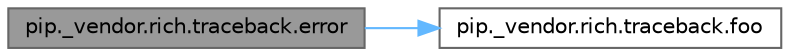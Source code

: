 digraph "pip._vendor.rich.traceback.error"
{
 // LATEX_PDF_SIZE
  bgcolor="transparent";
  edge [fontname=Helvetica,fontsize=10,labelfontname=Helvetica,labelfontsize=10];
  node [fontname=Helvetica,fontsize=10,shape=box,height=0.2,width=0.4];
  rankdir="LR";
  Node1 [id="Node000001",label="pip._vendor.rich.traceback.error",height=0.2,width=0.4,color="gray40", fillcolor="grey60", style="filled", fontcolor="black",tooltip=" "];
  Node1 -> Node2 [id="edge1_Node000001_Node000002",color="steelblue1",style="solid",tooltip=" "];
  Node2 [id="Node000002",label="pip._vendor.rich.traceback.foo",height=0.2,width=0.4,color="grey40", fillcolor="white", style="filled",URL="$namespacepip_1_1__vendor_1_1rich_1_1traceback.html#a8813e4ec1d7feae1aab6d543ceacd5aa",tooltip=" "];
}
